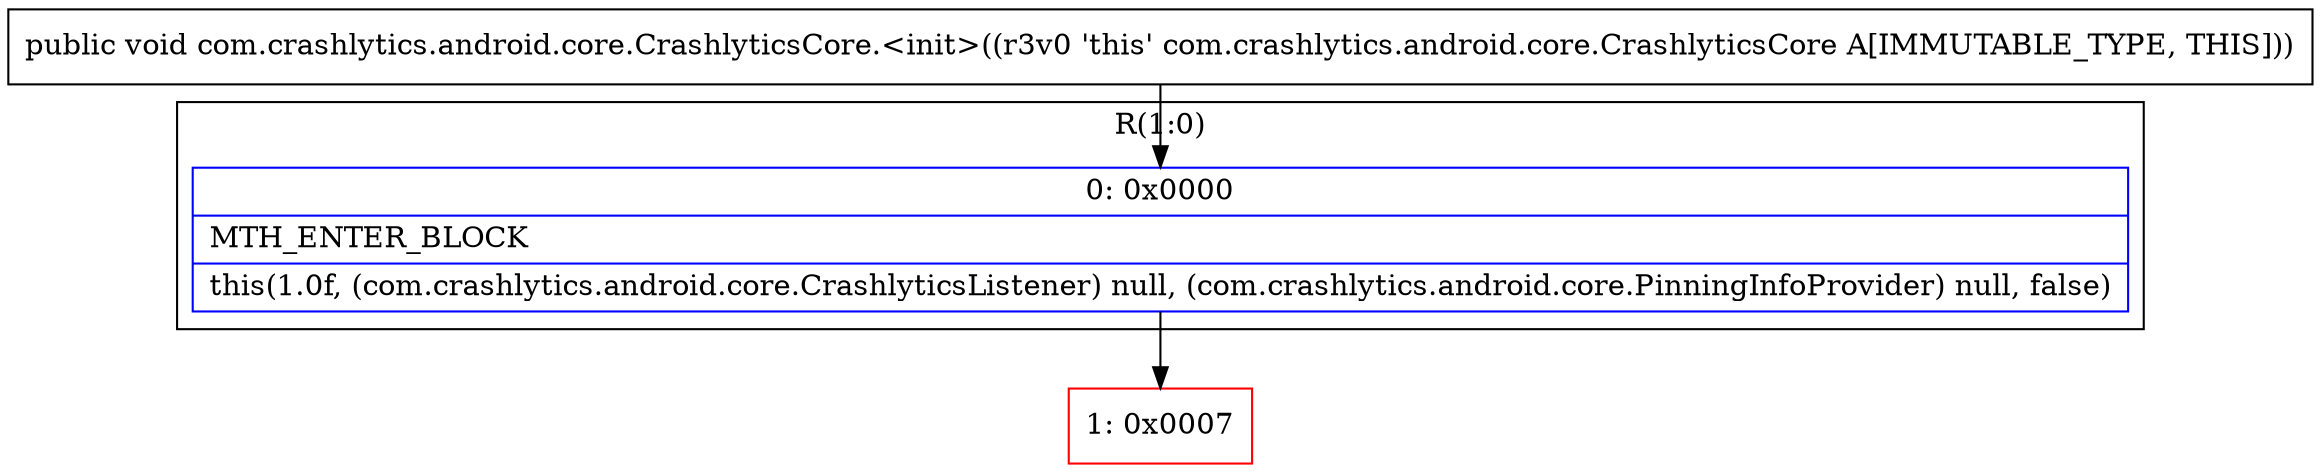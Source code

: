 digraph "CFG forcom.crashlytics.android.core.CrashlyticsCore.\<init\>()V" {
subgraph cluster_Region_65832703 {
label = "R(1:0)";
node [shape=record,color=blue];
Node_0 [shape=record,label="{0\:\ 0x0000|MTH_ENTER_BLOCK\l|this(1.0f, (com.crashlytics.android.core.CrashlyticsListener) null, (com.crashlytics.android.core.PinningInfoProvider) null, false)\l}"];
}
Node_1 [shape=record,color=red,label="{1\:\ 0x0007}"];
MethodNode[shape=record,label="{public void com.crashlytics.android.core.CrashlyticsCore.\<init\>((r3v0 'this' com.crashlytics.android.core.CrashlyticsCore A[IMMUTABLE_TYPE, THIS])) }"];
MethodNode -> Node_0;
Node_0 -> Node_1;
}

